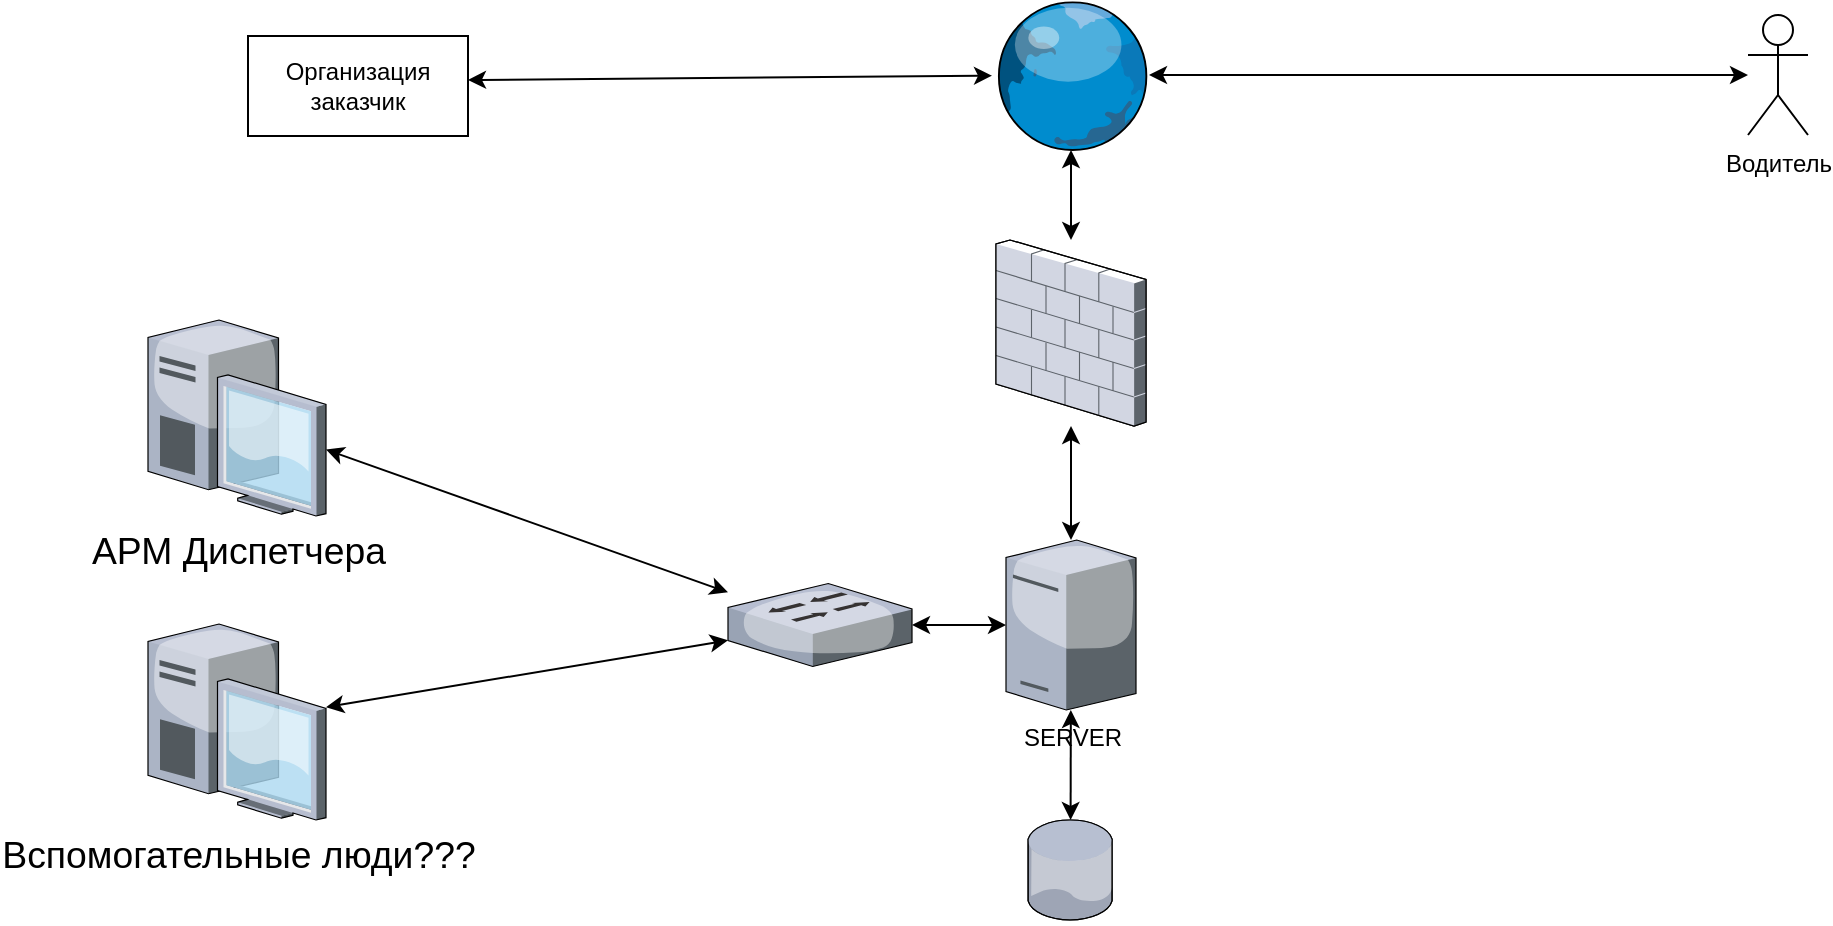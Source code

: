 <mxfile version="24.7.17">
  <diagram name="Page-1" id="e3a06f82-3646-2815-327d-82caf3d4e204">
    <mxGraphModel dx="1888" dy="959" grid="1" gridSize="10" guides="1" tooltips="1" connect="1" arrows="1" fold="1" page="1" pageScale="1.5" pageWidth="1169" pageHeight="826" background="none" math="0" shadow="0">
      <root>
        <mxCell id="0" style=";html=1;" />
        <mxCell id="1" style=";html=1;" parent="0" />
        <mxCell id="g3LOT3OiI6PrgS0EYZjv-1" value="" style="verticalLabelPosition=bottom;sketch=0;aspect=fixed;html=1;verticalAlign=top;strokeColor=none;align=center;outlineConnect=0;shape=mxgraph.citrix.globe;" parent="1" vertex="1">
          <mxGeometry x="572" y="10" width="78.5" height="75" as="geometry" />
        </mxCell>
        <mxCell id="g3LOT3OiI6PrgS0EYZjv-2" value="" style="verticalLabelPosition=bottom;sketch=0;aspect=fixed;html=1;verticalAlign=top;strokeColor=none;align=center;outlineConnect=0;shape=mxgraph.citrix.switch;" parent="1" vertex="1">
          <mxGeometry x="440" y="301.75" width="92" height="41.5" as="geometry" />
        </mxCell>
        <mxCell id="g3LOT3OiI6PrgS0EYZjv-3" value="" style="verticalLabelPosition=bottom;sketch=0;aspect=fixed;html=1;verticalAlign=top;strokeColor=none;align=center;outlineConnect=0;shape=mxgraph.citrix.firewall;" parent="1" vertex="1">
          <mxGeometry x="574" y="130" width="75" height="93" as="geometry" />
        </mxCell>
        <mxCell id="g3LOT3OiI6PrgS0EYZjv-6" value="SERVER" style="verticalLabelPosition=bottom;sketch=0;aspect=fixed;html=1;verticalAlign=top;strokeColor=none;align=center;outlineConnect=0;shape=mxgraph.citrix.tower_server;" parent="1" vertex="1">
          <mxGeometry x="579" y="280" width="65" height="85" as="geometry" />
        </mxCell>
        <mxCell id="g3LOT3OiI6PrgS0EYZjv-7" value="" style="verticalLabelPosition=bottom;sketch=0;aspect=fixed;html=1;verticalAlign=top;strokeColor=none;align=center;outlineConnect=0;shape=mxgraph.citrix.database;" parent="1" vertex="1">
          <mxGeometry x="590" y="420" width="42.5" height="50" as="geometry" />
        </mxCell>
        <mxCell id="g3LOT3OiI6PrgS0EYZjv-10" value="&lt;span style=&quot;font-size: 18.667px;&quot;&gt;АРМ Диспетчера&lt;/span&gt;" style="verticalLabelPosition=bottom;sketch=0;aspect=fixed;html=1;verticalAlign=top;strokeColor=none;align=center;outlineConnect=0;shape=mxgraph.citrix.desktop;" parent="1" vertex="1">
          <mxGeometry x="150" y="170" width="89" height="98" as="geometry" />
        </mxCell>
        <mxCell id="g3LOT3OiI6PrgS0EYZjv-25" value="" style="endArrow=classic;startArrow=classic;html=1;rounded=0;" parent="1" source="g3LOT3OiI6PrgS0EYZjv-3" edge="1">
          <mxGeometry width="50" height="50" relative="1" as="geometry">
            <mxPoint x="540" y="150" as="sourcePoint" />
            <mxPoint x="611.5" y="85" as="targetPoint" />
          </mxGeometry>
        </mxCell>
        <mxCell id="g3LOT3OiI6PrgS0EYZjv-28" value="" style="endArrow=classic;startArrow=classic;html=1;rounded=0;" parent="1" source="g3LOT3OiI6PrgS0EYZjv-6" target="g3LOT3OiI6PrgS0EYZjv-3" edge="1">
          <mxGeometry width="50" height="50" relative="1" as="geometry">
            <mxPoint x="680" y="300" as="sourcePoint" />
            <mxPoint x="730" y="250" as="targetPoint" />
          </mxGeometry>
        </mxCell>
        <mxCell id="g3LOT3OiI6PrgS0EYZjv-29" value="" style="endArrow=classic;startArrow=classic;html=1;rounded=0;" parent="1" source="g3LOT3OiI6PrgS0EYZjv-7" target="g3LOT3OiI6PrgS0EYZjv-6" edge="1">
          <mxGeometry width="50" height="50" relative="1" as="geometry">
            <mxPoint x="650" y="430" as="sourcePoint" />
            <mxPoint x="700" y="380" as="targetPoint" />
          </mxGeometry>
        </mxCell>
        <mxCell id="g3LOT3OiI6PrgS0EYZjv-30" value="" style="endArrow=classic;startArrow=classic;html=1;rounded=0;" parent="1" source="g3LOT3OiI6PrgS0EYZjv-2" target="g3LOT3OiI6PrgS0EYZjv-6" edge="1">
          <mxGeometry width="50" height="50" relative="1" as="geometry">
            <mxPoint x="510" y="420" as="sourcePoint" />
            <mxPoint x="560" y="370" as="targetPoint" />
          </mxGeometry>
        </mxCell>
        <mxCell id="g3LOT3OiI6PrgS0EYZjv-33" value="" style="endArrow=classic;startArrow=classic;html=1;rounded=0;" parent="1" source="g3LOT3OiI6PrgS0EYZjv-10" target="g3LOT3OiI6PrgS0EYZjv-2" edge="1">
          <mxGeometry width="50" height="50" relative="1" as="geometry">
            <mxPoint x="390" y="360" as="sourcePoint" />
            <mxPoint x="440" y="310" as="targetPoint" />
          </mxGeometry>
        </mxCell>
        <mxCell id="bxoNyxAuqo7oMdOYjjrb-1" value="Водитель&lt;div&gt;&lt;br&gt;&lt;/div&gt;" style="shape=umlActor;verticalLabelPosition=bottom;verticalAlign=top;html=1;outlineConnect=0;" vertex="1" parent="1">
          <mxGeometry x="950" y="17.5" width="30" height="60" as="geometry" />
        </mxCell>
        <mxCell id="bxoNyxAuqo7oMdOYjjrb-2" value="" style="endArrow=classic;startArrow=classic;html=1;rounded=0;" edge="1" parent="1" source="g3LOT3OiI6PrgS0EYZjv-1" target="bxoNyxAuqo7oMdOYjjrb-1">
          <mxGeometry width="50" height="50" relative="1" as="geometry">
            <mxPoint x="780" y="80" as="sourcePoint" />
            <mxPoint x="830" y="30" as="targetPoint" />
          </mxGeometry>
        </mxCell>
        <mxCell id="bxoNyxAuqo7oMdOYjjrb-5" value="" style="endArrow=classic;startArrow=classic;html=1;rounded=0;" edge="1" parent="1" target="g3LOT3OiI6PrgS0EYZjv-1">
          <mxGeometry width="50" height="50" relative="1" as="geometry">
            <mxPoint x="310" y="50" as="sourcePoint" />
            <mxPoint x="550" y="50" as="targetPoint" />
          </mxGeometry>
        </mxCell>
        <mxCell id="bxoNyxAuqo7oMdOYjjrb-6" value="Организация&lt;div&gt;заказчик&lt;/div&gt;" style="html=1;whiteSpace=wrap;" vertex="1" parent="1">
          <mxGeometry x="200" y="28" width="110" height="50" as="geometry" />
        </mxCell>
        <mxCell id="bxoNyxAuqo7oMdOYjjrb-7" value="&lt;span style=&quot;font-size: 18.667px;&quot;&gt;Вспомогательные люди???&lt;/span&gt;&lt;div&gt;&lt;span style=&quot;font-size: 18.667px;&quot;&gt;&lt;br&gt;&lt;/span&gt;&lt;/div&gt;" style="verticalLabelPosition=bottom;sketch=0;aspect=fixed;html=1;verticalAlign=top;strokeColor=none;align=center;outlineConnect=0;shape=mxgraph.citrix.desktop;" vertex="1" parent="1">
          <mxGeometry x="150" y="322" width="89" height="98" as="geometry" />
        </mxCell>
        <mxCell id="bxoNyxAuqo7oMdOYjjrb-8" value="" style="endArrow=classic;startArrow=classic;html=1;rounded=0;" edge="1" parent="1" source="bxoNyxAuqo7oMdOYjjrb-7" target="g3LOT3OiI6PrgS0EYZjv-2">
          <mxGeometry width="50" height="50" relative="1" as="geometry">
            <mxPoint x="360" y="400" as="sourcePoint" />
            <mxPoint x="410" y="350" as="targetPoint" />
          </mxGeometry>
        </mxCell>
      </root>
    </mxGraphModel>
  </diagram>
</mxfile>
